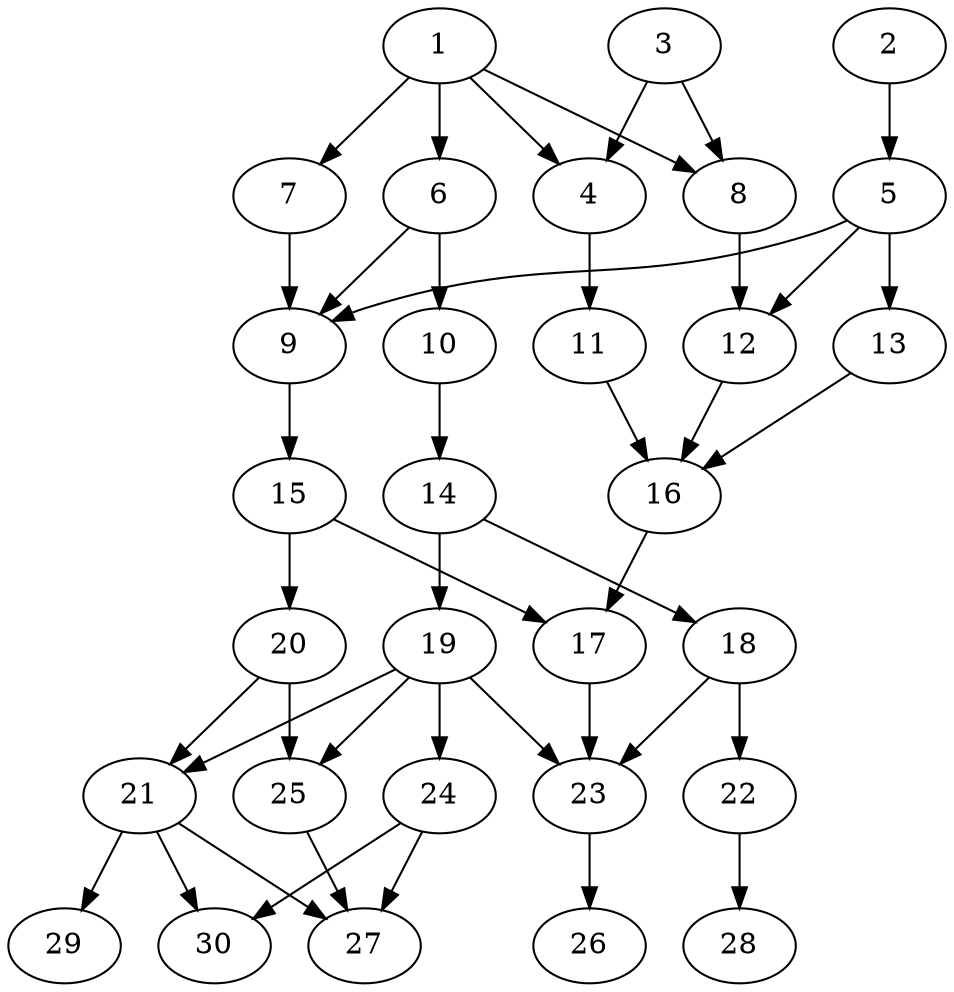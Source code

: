 // DAG automatically generated by daggen at Thu Oct  3 14:04:18 2019
// ./daggen --dot -n 30 --ccr 0.5 --fat 0.5 --regular 0.7 --density 0.6 --mindata 5242880 --maxdata 52428800 
digraph G {
  1 [size="24946688", alpha="0.15", expect_size="12473344"] 
  1 -> 4 [size ="12473344"]
  1 -> 6 [size ="12473344"]
  1 -> 7 [size ="12473344"]
  1 -> 8 [size ="12473344"]
  2 [size="27973632", alpha="0.02", expect_size="13986816"] 
  2 -> 5 [size ="13986816"]
  3 [size="28487680", alpha="0.04", expect_size="14243840"] 
  3 -> 4 [size ="14243840"]
  3 -> 8 [size ="14243840"]
  4 [size="15265792", alpha="0.00", expect_size="7632896"] 
  4 -> 11 [size ="7632896"]
  5 [size="104771584", alpha="0.13", expect_size="52385792"] 
  5 -> 9 [size ="52385792"]
  5 -> 12 [size ="52385792"]
  5 -> 13 [size ="52385792"]
  6 [size="31193088", alpha="0.00", expect_size="15596544"] 
  6 -> 9 [size ="15596544"]
  6 -> 10 [size ="15596544"]
  7 [size="93145088", alpha="0.19", expect_size="46572544"] 
  7 -> 9 [size ="46572544"]
  8 [size="61958144", alpha="0.18", expect_size="30979072"] 
  8 -> 12 [size ="30979072"]
  9 [size="73254912", alpha="0.08", expect_size="36627456"] 
  9 -> 15 [size ="36627456"]
  10 [size="78186496", alpha="0.01", expect_size="39093248"] 
  10 -> 14 [size ="39093248"]
  11 [size="53071872", alpha="0.19", expect_size="26535936"] 
  11 -> 16 [size ="26535936"]
  12 [size="30341120", alpha="0.06", expect_size="15170560"] 
  12 -> 16 [size ="15170560"]
  13 [size="38594560", alpha="0.05", expect_size="19297280"] 
  13 -> 16 [size ="19297280"]
  14 [size="59676672", alpha="0.19", expect_size="29838336"] 
  14 -> 18 [size ="29838336"]
  14 -> 19 [size ="29838336"]
  15 [size="61331456", alpha="0.13", expect_size="30665728"] 
  15 -> 17 [size ="30665728"]
  15 -> 20 [size ="30665728"]
  16 [size="26374144", alpha="0.08", expect_size="13187072"] 
  16 -> 17 [size ="13187072"]
  17 [size="28723200", alpha="0.15", expect_size="14361600"] 
  17 -> 23 [size ="14361600"]
  18 [size="24117248", alpha="0.14", expect_size="12058624"] 
  18 -> 22 [size ="12058624"]
  18 -> 23 [size ="12058624"]
  19 [size="12468224", alpha="0.04", expect_size="6234112"] 
  19 -> 21 [size ="6234112"]
  19 -> 23 [size ="6234112"]
  19 -> 24 [size ="6234112"]
  19 -> 25 [size ="6234112"]
  20 [size="48271360", alpha="0.01", expect_size="24135680"] 
  20 -> 21 [size ="24135680"]
  20 -> 25 [size ="24135680"]
  21 [size="54056960", alpha="0.01", expect_size="27028480"] 
  21 -> 27 [size ="27028480"]
  21 -> 29 [size ="27028480"]
  21 -> 30 [size ="27028480"]
  22 [size="51337216", alpha="0.04", expect_size="25668608"] 
  22 -> 28 [size ="25668608"]
  23 [size="81649664", alpha="0.12", expect_size="40824832"] 
  23 -> 26 [size ="40824832"]
  24 [size="13201408", alpha="0.00", expect_size="6600704"] 
  24 -> 27 [size ="6600704"]
  24 -> 30 [size ="6600704"]
  25 [size="101154816", alpha="0.09", expect_size="50577408"] 
  25 -> 27 [size ="50577408"]
  26 [size="67948544", alpha="0.01", expect_size="33974272"] 
  27 [size="104572928", alpha="0.12", expect_size="52286464"] 
  28 [size="83077120", alpha="0.13", expect_size="41538560"] 
  29 [size="53221376", alpha="0.07", expect_size="26610688"] 
  30 [size="73596928", alpha="0.16", expect_size="36798464"] 
}
